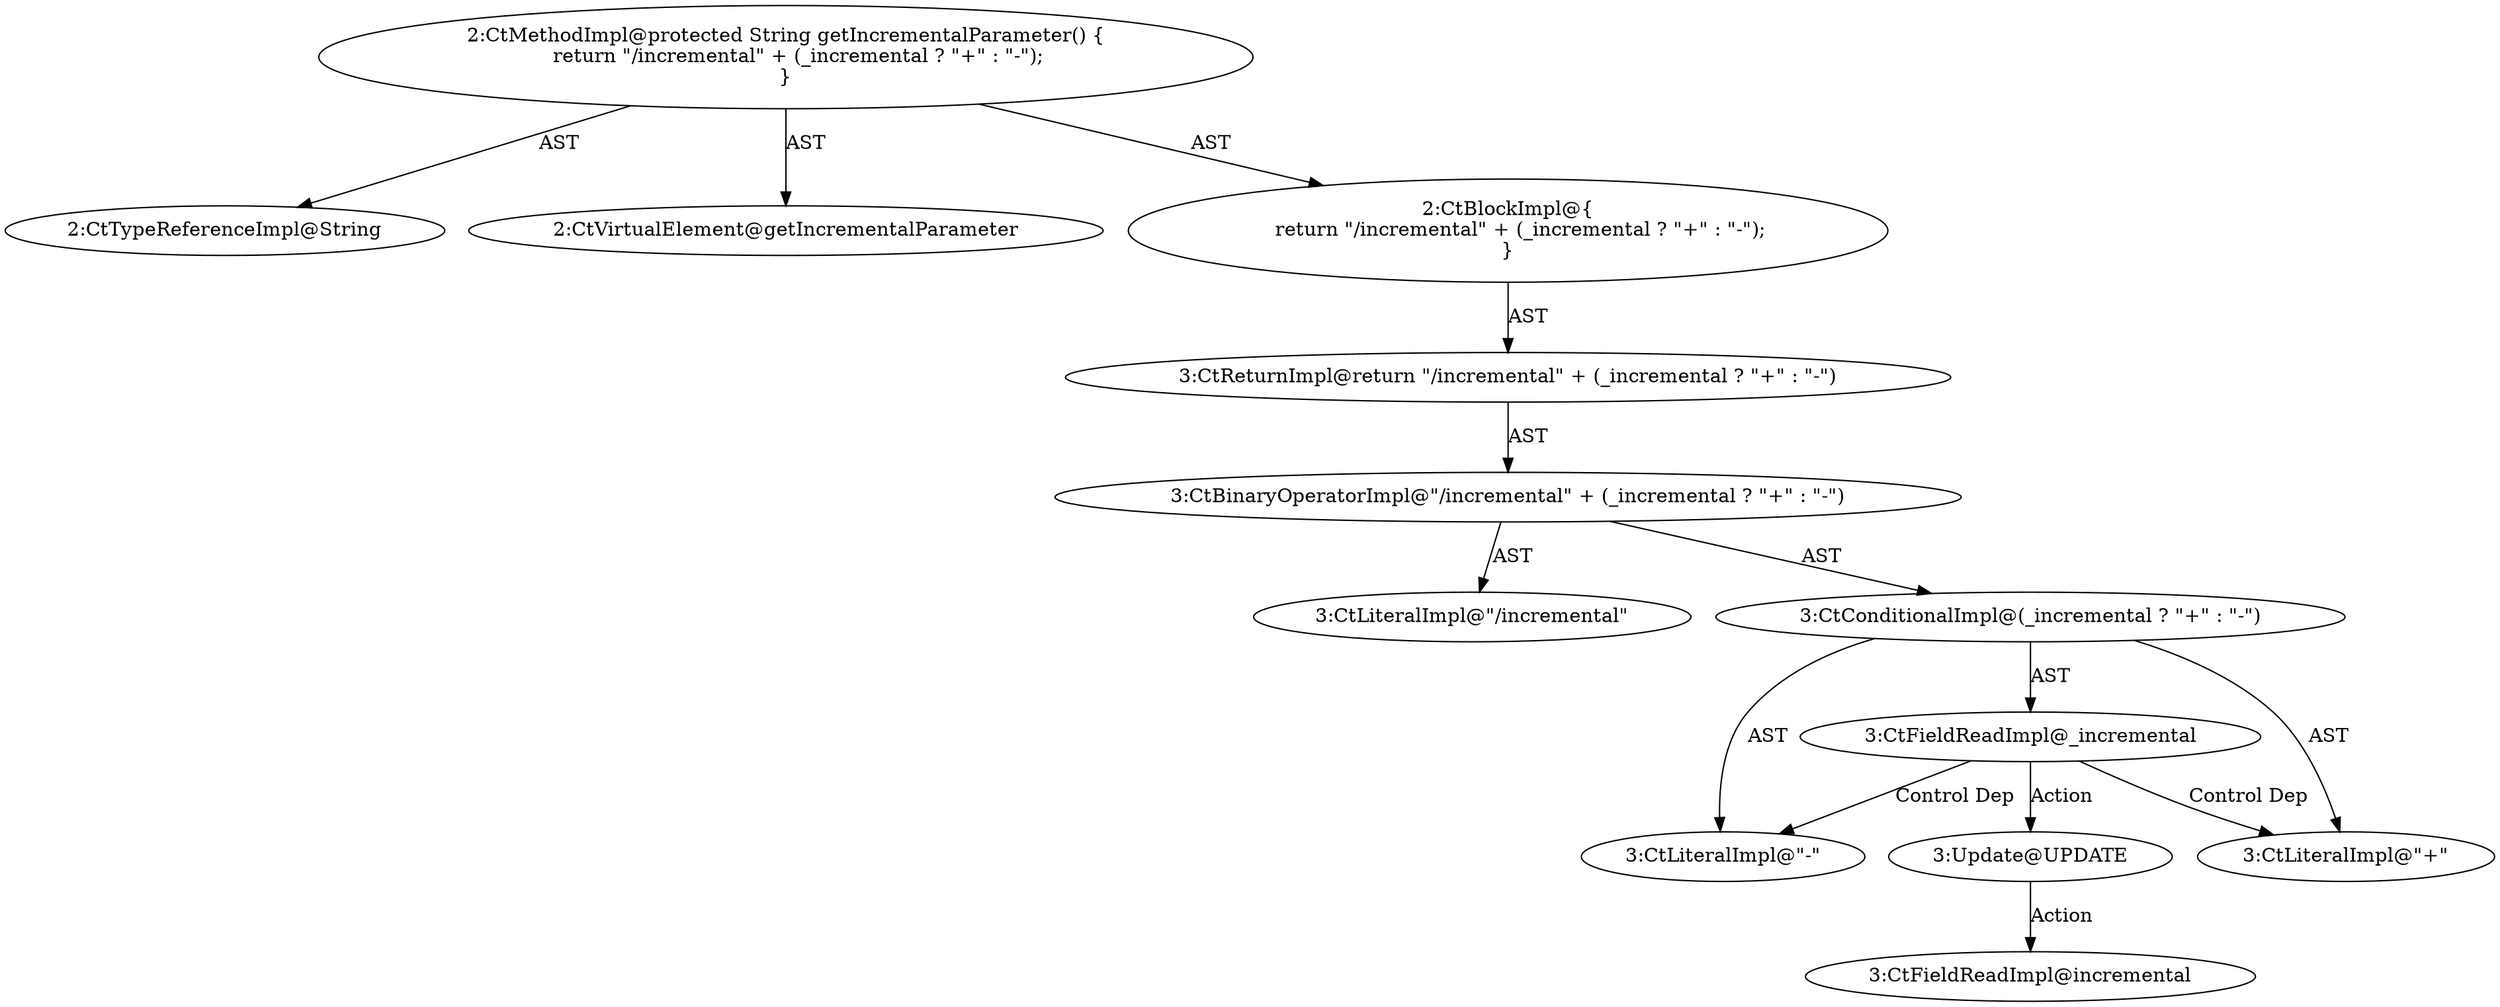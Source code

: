 digraph "getIncrementalParameter#?" {
0 [label="2:CtTypeReferenceImpl@String" shape=ellipse]
1 [label="2:CtVirtualElement@getIncrementalParameter" shape=ellipse]
2 [label="3:CtLiteralImpl@\"/incremental\"" shape=ellipse]
3 [label="3:CtFieldReadImpl@_incremental" shape=ellipse]
4 [label="3:CtLiteralImpl@\"+\"" shape=ellipse]
5 [label="3:CtLiteralImpl@\"-\"" shape=ellipse]
6 [label="3:CtConditionalImpl@(_incremental ? \"+\" : \"-\")" shape=ellipse]
7 [label="3:CtBinaryOperatorImpl@\"/incremental\" + (_incremental ? \"+\" : \"-\")" shape=ellipse]
8 [label="3:CtReturnImpl@return \"/incremental\" + (_incremental ? \"+\" : \"-\")" shape=ellipse]
9 [label="2:CtBlockImpl@\{
    return \"/incremental\" + (_incremental ? \"+\" : \"-\");
\}" shape=ellipse]
10 [label="2:CtMethodImpl@protected String getIncrementalParameter() \{
    return \"/incremental\" + (_incremental ? \"+\" : \"-\");
\}" shape=ellipse]
11 [label="3:Update@UPDATE" shape=ellipse]
12 [label="3:CtFieldReadImpl@incremental" shape=ellipse]
3 -> 4 [label="Control Dep"];
3 -> 5 [label="Control Dep"];
3 -> 11 [label="Action"];
6 -> 3 [label="AST"];
6 -> 4 [label="AST"];
6 -> 5 [label="AST"];
7 -> 2 [label="AST"];
7 -> 6 [label="AST"];
8 -> 7 [label="AST"];
9 -> 8 [label="AST"];
10 -> 1 [label="AST"];
10 -> 0 [label="AST"];
10 -> 9 [label="AST"];
11 -> 12 [label="Action"];
}